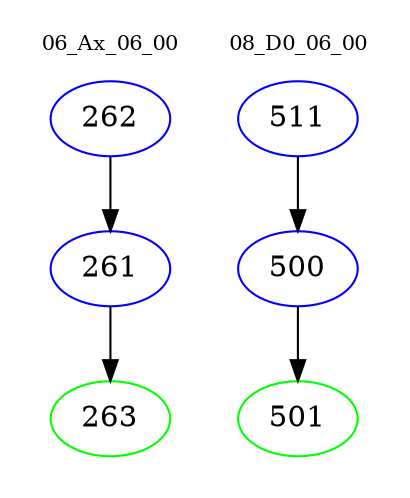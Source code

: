 digraph{
subgraph cluster_0 {
color = white
label = "06_Ax_06_00";
fontsize=10;
T0_262 [label="262", color="blue"]
T0_262 -> T0_261 [color="black"]
T0_261 [label="261", color="blue"]
T0_261 -> T0_263 [color="black"]
T0_263 [label="263", color="green"]
}
subgraph cluster_1 {
color = white
label = "08_D0_06_00";
fontsize=10;
T1_511 [label="511", color="blue"]
T1_511 -> T1_500 [color="black"]
T1_500 [label="500", color="blue"]
T1_500 -> T1_501 [color="black"]
T1_501 [label="501", color="green"]
}
}
